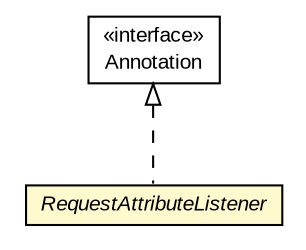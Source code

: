 #!/usr/local/bin/dot
#
# Class diagram 
# Generated by UMLGraph version R5_6-24-gf6e263 (http://www.umlgraph.org/)
#

digraph G {
	edge [fontname="arial",fontsize=10,labelfontname="arial",labelfontsize=10];
	node [fontname="arial",fontsize=10,shape=plaintext];
	nodesep=0.25;
	ranksep=0.5;
	// org.gservlet.annotation.RequestAttributeListener
	c1618 [label=<<table title="org.gservlet.annotation.RequestAttributeListener" border="0" cellborder="1" cellspacing="0" cellpadding="2" port="p" bgcolor="lemonChiffon" href="./RequestAttributeListener.html">
		<tr><td><table border="0" cellspacing="0" cellpadding="1">
<tr><td align="center" balign="center"><font face="arial italic"> RequestAttributeListener </font></td></tr>
		</table></td></tr>
		</table>>, URL="./RequestAttributeListener.html", fontname="arial", fontcolor="black", fontsize=10.0];
	//org.gservlet.annotation.RequestAttributeListener implements java.lang.annotation.Annotation
	c1623:p -> c1618:p [dir=back,arrowtail=empty,style=dashed];
	// java.lang.annotation.Annotation
	c1623 [label=<<table title="java.lang.annotation.Annotation" border="0" cellborder="1" cellspacing="0" cellpadding="2" port="p" href="https://docs.oracle.com/javase/7/docs/api/java/lang/annotation/Annotation.html">
		<tr><td><table border="0" cellspacing="0" cellpadding="1">
<tr><td align="center" balign="center"> &#171;interface&#187; </td></tr>
<tr><td align="center" balign="center"> Annotation </td></tr>
		</table></td></tr>
		</table>>, URL="https://docs.oracle.com/javase/7/docs/api/java/lang/annotation/Annotation.html", fontname="arial", fontcolor="black", fontsize=10.0];
}

